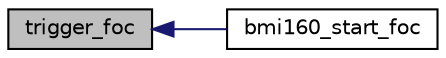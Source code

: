 digraph "trigger_foc"
{
  edge [fontname="Helvetica",fontsize="10",labelfontname="Helvetica",labelfontsize="10"];
  node [fontname="Helvetica",fontsize="10",shape=record];
  rankdir="LR";
  Node1 [label="trigger_foc",height=0.2,width=0.4,color="black", fillcolor="grey75", style="filled", fontcolor="black"];
  Node1 -> Node2 [dir="back",color="midnightblue",fontsize="10",style="solid",fontname="Helvetica"];
  Node2 [label="bmi160_start_foc",height=0.2,width=0.4,color="black", fillcolor="white", style="filled",URL="$bmi160_8h.html#a9a12ab7ac43b795f4b6faddde505eb88",tooltip="This API starts the FOC of accel and gyro. "];
}
